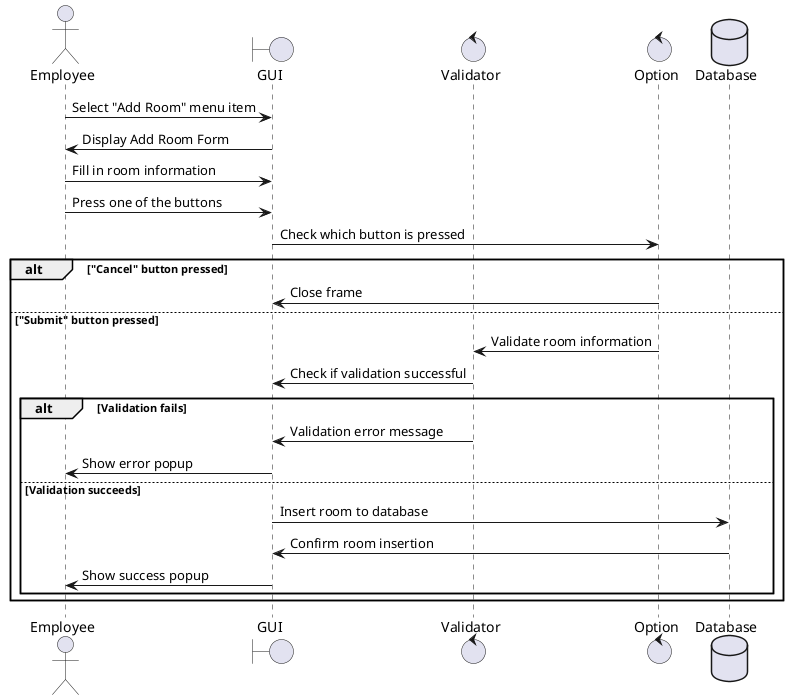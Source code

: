 @startuml room-add

actor Employee as E
boundary GUI as G
control Validator as V
control Option as O
database Database as D

E -> G : Select "Add Room" menu item
G -> E : Display Add Room Form
E -> G : Fill in room information
E -> G : Press one of the buttons
G -> O : Check which button is pressed
alt "Cancel" button pressed
    O-> G : Close frame
else "Submit" button pressed
    O -> V : Validate room information
    V -> G : Check if validation successful
    alt Validation fails
        V -> G : Validation error message
        G -> E : Show error popup
    else Validation succeeds
        G -> D : Insert room to database
        D -> G : Confirm room insertion
        G -> E : Show success popup
    end
end
@enduml
